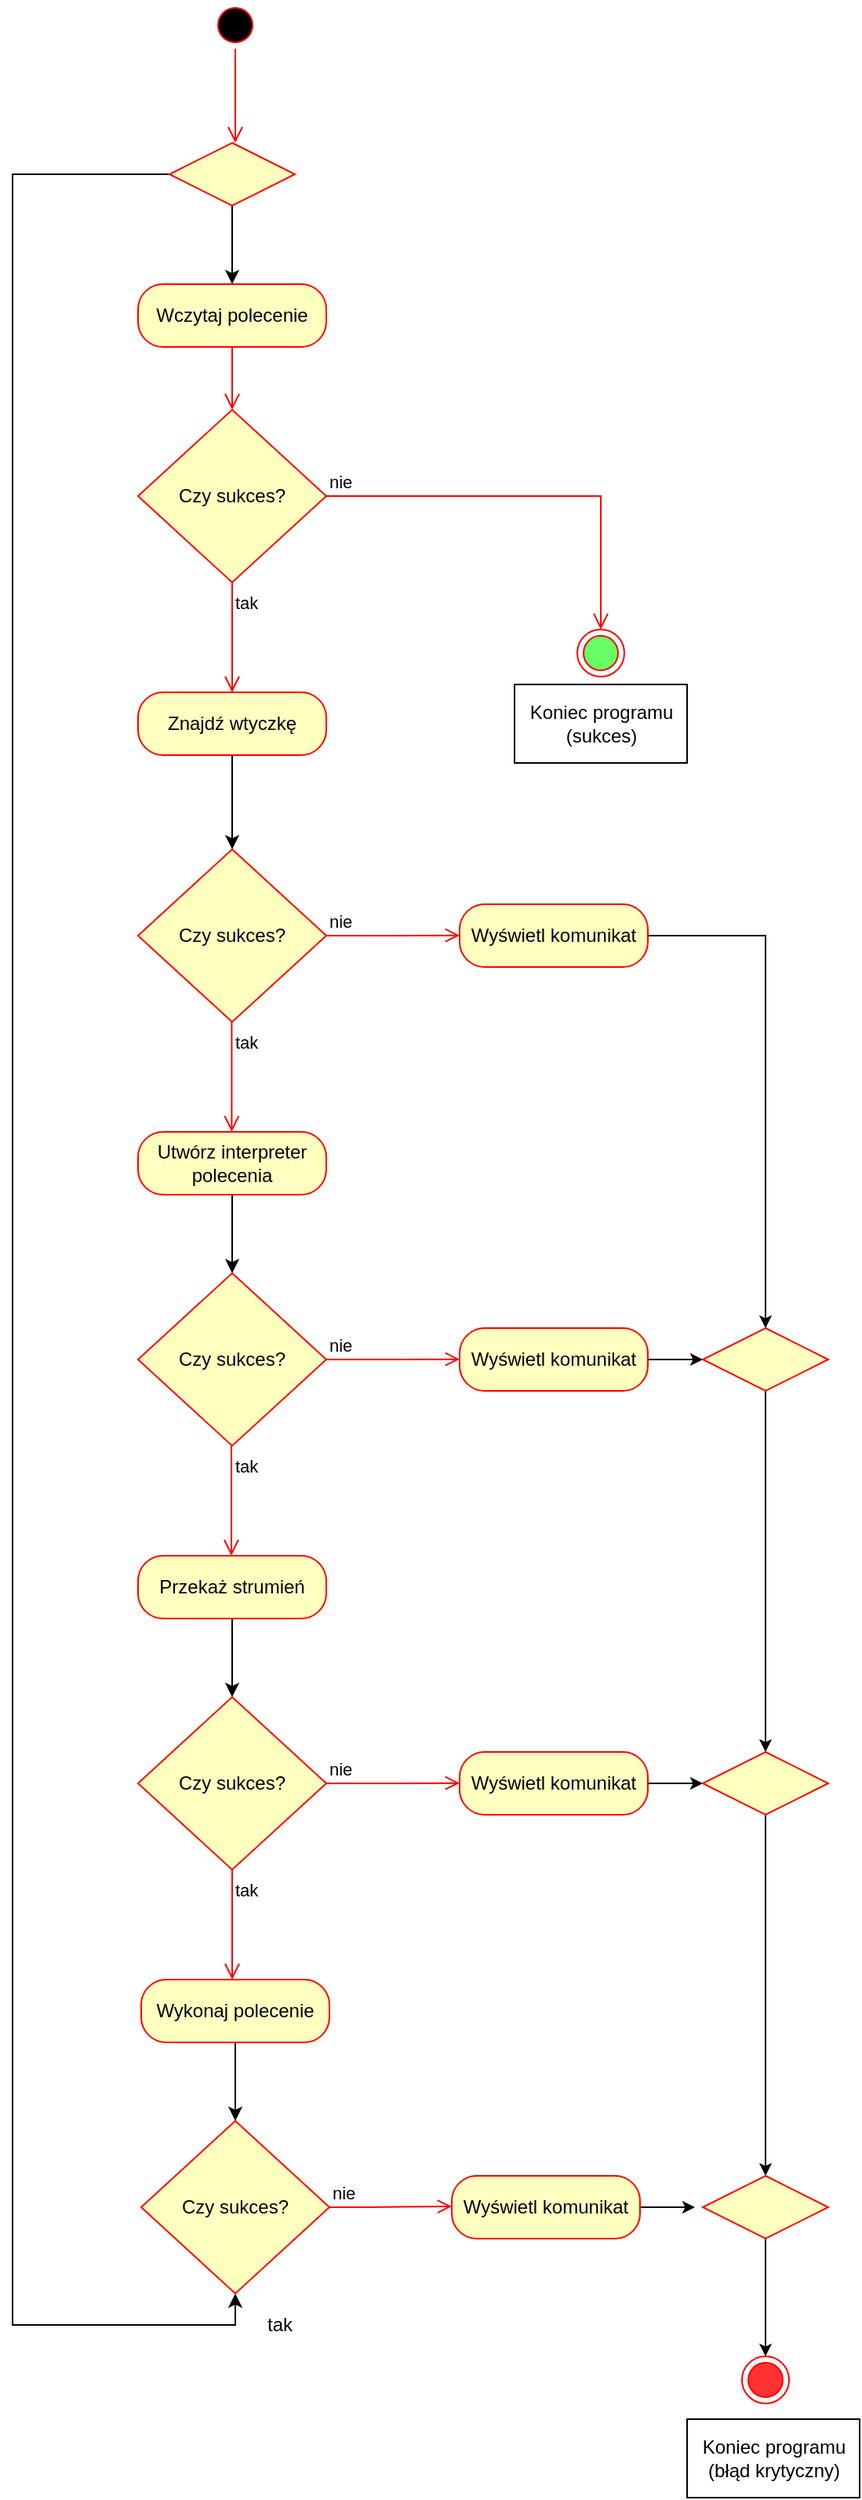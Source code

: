 <mxfile version="15.7.2"><diagram id="sJREDARrDXR6n2dXhW_r" name="Page-1"><mxGraphModel dx="3555" dy="1843" grid="1" gridSize="10" guides="1" tooltips="1" connect="1" arrows="1" fold="1" page="1" pageScale="1" pageWidth="827" pageHeight="1169" math="0" shadow="0"><root><mxCell id="0"/><mxCell id="1" parent="0"/><mxCell id="ZN45WNba96hMmwQHXScu-1" style="edgeStyle=orthogonalEdgeStyle;rounded=0;orthogonalLoop=1;jettySize=auto;html=1;exitX=0.5;exitY=1;exitDx=0;exitDy=0;entryX=0.5;entryY=0;entryDx=0;entryDy=0;" edge="1" parent="1" source="ZN45WNba96hMmwQHXScu-3" target="ZN45WNba96hMmwQHXScu-4"><mxGeometry relative="1" as="geometry"/></mxCell><mxCell id="ZN45WNba96hMmwQHXScu-2" style="edgeStyle=orthogonalEdgeStyle;rounded=0;orthogonalLoop=1;jettySize=auto;html=1;exitX=0;exitY=0.5;exitDx=0;exitDy=0;entryX=0.5;entryY=1;entryDx=0;entryDy=0;" edge="1" parent="1" source="ZN45WNba96hMmwQHXScu-3" target="ZN45WNba96hMmwQHXScu-26"><mxGeometry relative="1" as="geometry"><Array as="points"><mxPoint x="260" y="330"/><mxPoint x="260" y="1700"/><mxPoint x="402" y="1700"/></Array></mxGeometry></mxCell><mxCell id="ZN45WNba96hMmwQHXScu-3" value="" style="rhombus;whiteSpace=wrap;html=1;fillColor=#ffffc0;strokeColor=#ff0000;" vertex="1" parent="1"><mxGeometry x="360" y="310" width="80" height="40" as="geometry"/></mxCell><mxCell id="ZN45WNba96hMmwQHXScu-4" value="Wczytaj polecenie" style="rounded=1;whiteSpace=wrap;html=1;arcSize=40;fontColor=#000000;fillColor=#ffffc0;strokeColor=#ff0000;" vertex="1" parent="1"><mxGeometry x="340" y="400" width="120" height="40" as="geometry"/></mxCell><mxCell id="ZN45WNba96hMmwQHXScu-5" value="" style="edgeStyle=orthogonalEdgeStyle;html=1;verticalAlign=bottom;endArrow=open;endSize=8;strokeColor=#ff0000;rounded=0;" edge="1" parent="1" source="ZN45WNba96hMmwQHXScu-4"><mxGeometry relative="1" as="geometry"><mxPoint x="400" y="480" as="targetPoint"/></mxGeometry></mxCell><mxCell id="ZN45WNba96hMmwQHXScu-6" value="Czy sukces?" style="rhombus;whiteSpace=wrap;html=1;fillColor=#ffffc0;strokeColor=#ff0000;" vertex="1" parent="1"><mxGeometry x="340" y="480" width="120" height="110" as="geometry"/></mxCell><mxCell id="ZN45WNba96hMmwQHXScu-7" value="nie" style="edgeStyle=orthogonalEdgeStyle;html=1;align=left;verticalAlign=bottom;endArrow=open;endSize=8;strokeColor=#ff0000;rounded=0;entryX=0.5;entryY=0;entryDx=0;entryDy=0;" edge="1" parent="1" source="ZN45WNba96hMmwQHXScu-6" target="ZN45WNba96hMmwQHXScu-30"><mxGeometry x="-1" relative="1" as="geometry"><mxPoint x="560" y="535" as="targetPoint"/><Array as="points"><mxPoint x="635" y="535"/></Array></mxGeometry></mxCell><mxCell id="ZN45WNba96hMmwQHXScu-8" value="tak" style="edgeStyle=orthogonalEdgeStyle;html=1;align=left;verticalAlign=top;endArrow=open;endSize=8;strokeColor=#ff0000;rounded=0;" edge="1" parent="1" source="ZN45WNba96hMmwQHXScu-6"><mxGeometry x="-1" relative="1" as="geometry"><mxPoint x="400" y="660" as="targetPoint"/></mxGeometry></mxCell><mxCell id="ZN45WNba96hMmwQHXScu-9" style="edgeStyle=orthogonalEdgeStyle;rounded=0;orthogonalLoop=1;jettySize=auto;html=1;exitX=0.5;exitY=1;exitDx=0;exitDy=0;" edge="1" parent="1" source="ZN45WNba96hMmwQHXScu-10" target="ZN45WNba96hMmwQHXScu-11"><mxGeometry relative="1" as="geometry"/></mxCell><mxCell id="ZN45WNba96hMmwQHXScu-10" value="Znajdź wtyczkę" style="rounded=1;whiteSpace=wrap;html=1;arcSize=40;fontColor=#000000;fillColor=#ffffc0;strokeColor=#ff0000;" vertex="1" parent="1"><mxGeometry x="340" y="660" width="120" height="40" as="geometry"/></mxCell><mxCell id="ZN45WNba96hMmwQHXScu-11" value="Czy sukces?" style="rhombus;whiteSpace=wrap;html=1;fillColor=#ffffc0;strokeColor=#ff0000;" vertex="1" parent="1"><mxGeometry x="340" y="760" width="120" height="110" as="geometry"/></mxCell><mxCell id="ZN45WNba96hMmwQHXScu-12" value="nie" style="edgeStyle=orthogonalEdgeStyle;html=1;align=left;verticalAlign=bottom;endArrow=open;endSize=7;strokeColor=#ff0000;rounded=0;" edge="1" parent="1"><mxGeometry x="-1" relative="1" as="geometry"><mxPoint x="545" y="814.83" as="targetPoint"/><Array as="points"><mxPoint x="490" y="814.83"/><mxPoint x="490" y="814.83"/></Array><mxPoint x="460" y="815" as="sourcePoint"/></mxGeometry></mxCell><mxCell id="ZN45WNba96hMmwQHXScu-13" value="tak" style="edgeStyle=orthogonalEdgeStyle;html=1;align=left;verticalAlign=top;endArrow=open;endSize=8;strokeColor=#ff0000;rounded=0;" edge="1" parent="1"><mxGeometry x="-1" relative="1" as="geometry"><mxPoint x="399.71" y="940" as="targetPoint"/><mxPoint x="399.71" y="870" as="sourcePoint"/></mxGeometry></mxCell><mxCell id="ZN45WNba96hMmwQHXScu-14" style="edgeStyle=orthogonalEdgeStyle;rounded=0;orthogonalLoop=1;jettySize=auto;html=1;exitX=0.5;exitY=1;exitDx=0;exitDy=0;" edge="1" parent="1" source="ZN45WNba96hMmwQHXScu-15" target="ZN45WNba96hMmwQHXScu-16"><mxGeometry relative="1" as="geometry"/></mxCell><mxCell id="ZN45WNba96hMmwQHXScu-15" value="Utwórz interpreter polecenia" style="rounded=1;whiteSpace=wrap;html=1;arcSize=40;fontColor=#000000;fillColor=#ffffc0;strokeColor=#ff0000;" vertex="1" parent="1"><mxGeometry x="340" y="940" width="120" height="40" as="geometry"/></mxCell><mxCell id="ZN45WNba96hMmwQHXScu-16" value="Czy sukces?" style="rhombus;whiteSpace=wrap;html=1;fillColor=#ffffc0;strokeColor=#ff0000;" vertex="1" parent="1"><mxGeometry x="340" y="1030" width="120" height="110" as="geometry"/></mxCell><mxCell id="ZN45WNba96hMmwQHXScu-18" value="tak" style="edgeStyle=orthogonalEdgeStyle;html=1;align=left;verticalAlign=top;endArrow=open;endSize=8;strokeColor=#ff0000;rounded=0;" edge="1" parent="1"><mxGeometry x="-1" relative="1" as="geometry"><mxPoint x="399.5" y="1210" as="targetPoint"/><mxPoint x="399.5" y="1140" as="sourcePoint"/></mxGeometry></mxCell><mxCell id="ZN45WNba96hMmwQHXScu-19" style="edgeStyle=orthogonalEdgeStyle;rounded=0;orthogonalLoop=1;jettySize=auto;html=1;exitX=0.5;exitY=1;exitDx=0;exitDy=0;entryX=0.5;entryY=0;entryDx=0;entryDy=0;" edge="1" parent="1" source="ZN45WNba96hMmwQHXScu-20" target="ZN45WNba96hMmwQHXScu-21"><mxGeometry relative="1" as="geometry"/></mxCell><mxCell id="ZN45WNba96hMmwQHXScu-20" value="Przekaż strumień" style="rounded=1;whiteSpace=wrap;html=1;arcSize=40;fontColor=#000000;fillColor=#ffffc0;strokeColor=#ff0000;" vertex="1" parent="1"><mxGeometry x="340" y="1210" width="120" height="40" as="geometry"/></mxCell><mxCell id="ZN45WNba96hMmwQHXScu-21" value="Czy sukces?" style="rhombus;whiteSpace=wrap;html=1;fillColor=#ffffc0;strokeColor=#ff0000;" vertex="1" parent="1"><mxGeometry x="340" y="1300" width="120" height="110" as="geometry"/></mxCell><mxCell id="ZN45WNba96hMmwQHXScu-23" value="tak" style="edgeStyle=orthogonalEdgeStyle;html=1;align=left;verticalAlign=top;endArrow=open;endSize=8;strokeColor=#ff0000;rounded=0;" edge="1" parent="1"><mxGeometry x="-1" relative="1" as="geometry"><mxPoint x="400" y="1480" as="targetPoint"/><mxPoint x="400" y="1410" as="sourcePoint"/><Array as="points"><mxPoint x="400" y="1430"/><mxPoint x="400" y="1430"/></Array></mxGeometry></mxCell><mxCell id="ZN45WNba96hMmwQHXScu-24" style="edgeStyle=orthogonalEdgeStyle;rounded=0;orthogonalLoop=1;jettySize=auto;html=1;exitX=0.5;exitY=1;exitDx=0;exitDy=0;entryX=0.5;entryY=0;entryDx=0;entryDy=0;" edge="1" parent="1" source="ZN45WNba96hMmwQHXScu-25" target="ZN45WNba96hMmwQHXScu-26"><mxGeometry relative="1" as="geometry"/></mxCell><mxCell id="ZN45WNba96hMmwQHXScu-25" value="Wykonaj polecenie" style="rounded=1;whiteSpace=wrap;html=1;arcSize=40;fontColor=#000000;fillColor=#ffffc0;strokeColor=#ff0000;" vertex="1" parent="1"><mxGeometry x="342" y="1480" width="120" height="40" as="geometry"/></mxCell><mxCell id="ZN45WNba96hMmwQHXScu-26" value="Czy sukces?" style="rhombus;whiteSpace=wrap;html=1;fillColor=#ffffc0;strokeColor=#ff0000;" vertex="1" parent="1"><mxGeometry x="342" y="1570" width="120" height="110" as="geometry"/></mxCell><mxCell id="ZN45WNba96hMmwQHXScu-28" value="tak" style="text;html=1;align=center;verticalAlign=middle;resizable=0;points=[];autosize=1;strokeColor=none;fillColor=none;" vertex="1" parent="1"><mxGeometry x="415" y="1690" width="30" height="20" as="geometry"/></mxCell><mxCell id="ZN45WNba96hMmwQHXScu-29" value="" style="ellipse;html=1;shape=endState;fillColor=#FF3333;strokeColor=#ff0000;" vertex="1" parent="1"><mxGeometry x="725" y="1720" width="30" height="30" as="geometry"/></mxCell><mxCell id="ZN45WNba96hMmwQHXScu-30" value="" style="ellipse;html=1;shape=endState;fillColor=#66FF66;strokeColor=#ff0000;" vertex="1" parent="1"><mxGeometry x="620" y="620" width="30" height="30" as="geometry"/></mxCell><mxCell id="ZN45WNba96hMmwQHXScu-31" value="&lt;div&gt;Koniec programu&lt;/div&gt;&lt;div&gt; (błąd krytyczny)&lt;/div&gt;" style="html=1;fillColor=#FFFFFF;" vertex="1" parent="1"><mxGeometry x="690" y="1760" width="110" height="50" as="geometry"/></mxCell><mxCell id="ZN45WNba96hMmwQHXScu-32" value="&lt;div&gt;Koniec programu&lt;/div&gt;&lt;div&gt; (sukces)&lt;/div&gt;" style="html=1;fillColor=#FFFFFF;" vertex="1" parent="1"><mxGeometry x="580" y="655" width="110" height="50" as="geometry"/></mxCell><mxCell id="ZN45WNba96hMmwQHXScu-33" value="" style="ellipse;html=1;shape=startState;fillColor=#000000;strokeColor=#ff0000;" vertex="1" parent="1"><mxGeometry x="387" y="220" width="30" height="30" as="geometry"/></mxCell><mxCell id="ZN45WNba96hMmwQHXScu-34" value="" style="edgeStyle=orthogonalEdgeStyle;html=1;verticalAlign=bottom;endArrow=open;endSize=8;strokeColor=#ff0000;rounded=0;" edge="1" parent="1" source="ZN45WNba96hMmwQHXScu-33"><mxGeometry relative="1" as="geometry"><mxPoint x="402" y="310" as="targetPoint"/></mxGeometry></mxCell><mxCell id="ZN45WNba96hMmwQHXScu-53" style="edgeStyle=orthogonalEdgeStyle;rounded=0;orthogonalLoop=1;jettySize=auto;html=1;exitX=0.5;exitY=1;exitDx=0;exitDy=0;entryX=0.5;entryY=0;entryDx=0;entryDy=0;endSize=5;" edge="1" parent="1" source="ZN45WNba96hMmwQHXScu-35" target="ZN45WNba96hMmwQHXScu-51"><mxGeometry relative="1" as="geometry"/></mxCell><mxCell id="ZN45WNba96hMmwQHXScu-35" value="" style="rhombus;whiteSpace=wrap;html=1;fillColor=#ffffc0;strokeColor=#ff0000;" vertex="1" parent="1"><mxGeometry x="700" y="1065" width="80" height="40" as="geometry"/></mxCell><mxCell id="ZN45WNba96hMmwQHXScu-44" style="edgeStyle=orthogonalEdgeStyle;rounded=0;orthogonalLoop=1;jettySize=auto;html=1;exitX=1;exitY=0.5;exitDx=0;exitDy=0;entryX=0.5;entryY=0;entryDx=0;entryDy=0;endSize=5;" edge="1" parent="1" source="ZN45WNba96hMmwQHXScu-36" target="ZN45WNba96hMmwQHXScu-35"><mxGeometry relative="1" as="geometry"/></mxCell><mxCell id="ZN45WNba96hMmwQHXScu-36" value="Wyświetl komunikat" style="rounded=1;whiteSpace=wrap;html=1;arcSize=40;fontColor=#000000;fillColor=#ffffc0;strokeColor=#ff0000;" vertex="1" parent="1"><mxGeometry x="545" y="795" width="120" height="40" as="geometry"/></mxCell><mxCell id="ZN45WNba96hMmwQHXScu-40" value="nie" style="edgeStyle=orthogonalEdgeStyle;html=1;align=left;verticalAlign=bottom;endArrow=open;endSize=7;strokeColor=#ff0000;rounded=0;" edge="1" parent="1"><mxGeometry x="-1" relative="1" as="geometry"><mxPoint x="545" y="1084.83" as="targetPoint"/><Array as="points"><mxPoint x="490" y="1084.83"/><mxPoint x="490" y="1084.83"/></Array><mxPoint x="460" y="1085" as="sourcePoint"/></mxGeometry></mxCell><mxCell id="ZN45WNba96hMmwQHXScu-42" style="edgeStyle=orthogonalEdgeStyle;rounded=0;orthogonalLoop=1;jettySize=auto;html=1;exitX=1;exitY=0.5;exitDx=0;exitDy=0;endSize=5;" edge="1" parent="1" source="ZN45WNba96hMmwQHXScu-41" target="ZN45WNba96hMmwQHXScu-35"><mxGeometry relative="1" as="geometry"/></mxCell><mxCell id="ZN45WNba96hMmwQHXScu-41" value="Wyświetl komunikat" style="rounded=1;whiteSpace=wrap;html=1;arcSize=40;fontColor=#000000;fillColor=#ffffc0;strokeColor=#ff0000;" vertex="1" parent="1"><mxGeometry x="545" y="1065" width="120" height="40" as="geometry"/></mxCell><mxCell id="ZN45WNba96hMmwQHXScu-48" value="nie" style="edgeStyle=orthogonalEdgeStyle;html=1;align=left;verticalAlign=bottom;endArrow=open;endSize=7;strokeColor=#ff0000;rounded=0;" edge="1" parent="1"><mxGeometry x="-1" relative="1" as="geometry"><mxPoint x="545" y="1354.83" as="targetPoint"/><Array as="points"><mxPoint x="490" y="1354.83"/><mxPoint x="490" y="1354.83"/></Array><mxPoint x="460" y="1355" as="sourcePoint"/></mxGeometry></mxCell><mxCell id="ZN45WNba96hMmwQHXScu-49" style="edgeStyle=orthogonalEdgeStyle;rounded=0;orthogonalLoop=1;jettySize=auto;html=1;exitX=1;exitY=0.5;exitDx=0;exitDy=0;endSize=5;" edge="1" parent="1" source="ZN45WNba96hMmwQHXScu-50"><mxGeometry relative="1" as="geometry"><mxPoint x="700" y="1355" as="targetPoint"/></mxGeometry></mxCell><mxCell id="ZN45WNba96hMmwQHXScu-50" value="Wyświetl komunikat" style="rounded=1;whiteSpace=wrap;html=1;arcSize=40;fontColor=#000000;fillColor=#ffffc0;strokeColor=#ff0000;" vertex="1" parent="1"><mxGeometry x="545" y="1335" width="120" height="40" as="geometry"/></mxCell><mxCell id="ZN45WNba96hMmwQHXScu-58" style="edgeStyle=orthogonalEdgeStyle;rounded=0;orthogonalLoop=1;jettySize=auto;html=1;exitX=0.5;exitY=1;exitDx=0;exitDy=0;entryX=0.5;entryY=0;entryDx=0;entryDy=0;endSize=5;" edge="1" parent="1" source="ZN45WNba96hMmwQHXScu-51" target="ZN45WNba96hMmwQHXScu-56"><mxGeometry relative="1" as="geometry"/></mxCell><mxCell id="ZN45WNba96hMmwQHXScu-51" value="" style="rhombus;whiteSpace=wrap;html=1;fillColor=#ffffc0;strokeColor=#ff0000;" vertex="1" parent="1"><mxGeometry x="700" y="1335" width="80" height="40" as="geometry"/></mxCell><mxCell id="ZN45WNba96hMmwQHXScu-54" style="edgeStyle=orthogonalEdgeStyle;rounded=0;orthogonalLoop=1;jettySize=auto;html=1;exitX=1;exitY=0.5;exitDx=0;exitDy=0;endSize=5;" edge="1" parent="1" source="ZN45WNba96hMmwQHXScu-55"><mxGeometry relative="1" as="geometry"><mxPoint x="695" y="1625" as="targetPoint"/></mxGeometry></mxCell><mxCell id="ZN45WNba96hMmwQHXScu-55" value="Wyświetl komunikat" style="rounded=1;whiteSpace=wrap;html=1;arcSize=40;fontColor=#000000;fillColor=#ffffc0;strokeColor=#ff0000;" vertex="1" parent="1"><mxGeometry x="540" y="1605" width="120" height="40" as="geometry"/></mxCell><mxCell id="ZN45WNba96hMmwQHXScu-59" style="edgeStyle=orthogonalEdgeStyle;rounded=0;orthogonalLoop=1;jettySize=auto;html=1;exitX=0.5;exitY=1;exitDx=0;exitDy=0;entryX=0.5;entryY=0;entryDx=0;entryDy=0;endSize=5;" edge="1" parent="1" source="ZN45WNba96hMmwQHXScu-56" target="ZN45WNba96hMmwQHXScu-29"><mxGeometry relative="1" as="geometry"/></mxCell><mxCell id="ZN45WNba96hMmwQHXScu-56" value="" style="rhombus;whiteSpace=wrap;html=1;fillColor=#ffffc0;strokeColor=#ff0000;" vertex="1" parent="1"><mxGeometry x="700" y="1605" width="80" height="40" as="geometry"/></mxCell><mxCell id="ZN45WNba96hMmwQHXScu-57" value="nie" style="edgeStyle=orthogonalEdgeStyle;html=1;align=left;verticalAlign=bottom;endArrow=open;endSize=7;strokeColor=#ff0000;rounded=0;exitX=1;exitY=0.5;exitDx=0;exitDy=0;" edge="1" parent="1" source="ZN45WNba96hMmwQHXScu-26"><mxGeometry x="-1" relative="1" as="geometry"><mxPoint x="540" y="1624.5" as="targetPoint"/><Array as="points"><mxPoint x="485" y="1625"/></Array><mxPoint x="470" y="1630" as="sourcePoint"/></mxGeometry></mxCell></root></mxGraphModel></diagram></mxfile>